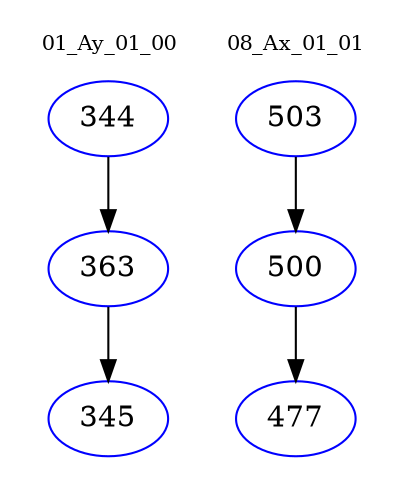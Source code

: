 digraph{
subgraph cluster_0 {
color = white
label = "01_Ay_01_00";
fontsize=10;
T0_344 [label="344", color="blue"]
T0_344 -> T0_363 [color="black"]
T0_363 [label="363", color="blue"]
T0_363 -> T0_345 [color="black"]
T0_345 [label="345", color="blue"]
}
subgraph cluster_1 {
color = white
label = "08_Ax_01_01";
fontsize=10;
T1_503 [label="503", color="blue"]
T1_503 -> T1_500 [color="black"]
T1_500 [label="500", color="blue"]
T1_500 -> T1_477 [color="black"]
T1_477 [label="477", color="blue"]
}
}
